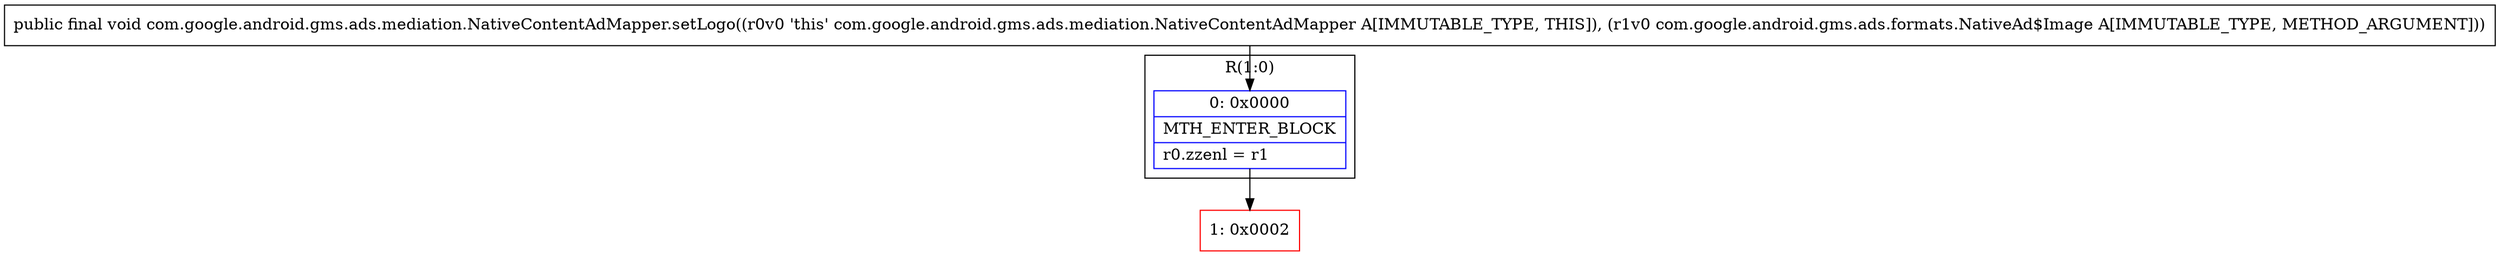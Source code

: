 digraph "CFG forcom.google.android.gms.ads.mediation.NativeContentAdMapper.setLogo(Lcom\/google\/android\/gms\/ads\/formats\/NativeAd$Image;)V" {
subgraph cluster_Region_738196361 {
label = "R(1:0)";
node [shape=record,color=blue];
Node_0 [shape=record,label="{0\:\ 0x0000|MTH_ENTER_BLOCK\l|r0.zzenl = r1\l}"];
}
Node_1 [shape=record,color=red,label="{1\:\ 0x0002}"];
MethodNode[shape=record,label="{public final void com.google.android.gms.ads.mediation.NativeContentAdMapper.setLogo((r0v0 'this' com.google.android.gms.ads.mediation.NativeContentAdMapper A[IMMUTABLE_TYPE, THIS]), (r1v0 com.google.android.gms.ads.formats.NativeAd$Image A[IMMUTABLE_TYPE, METHOD_ARGUMENT])) }"];
MethodNode -> Node_0;
Node_0 -> Node_1;
}

